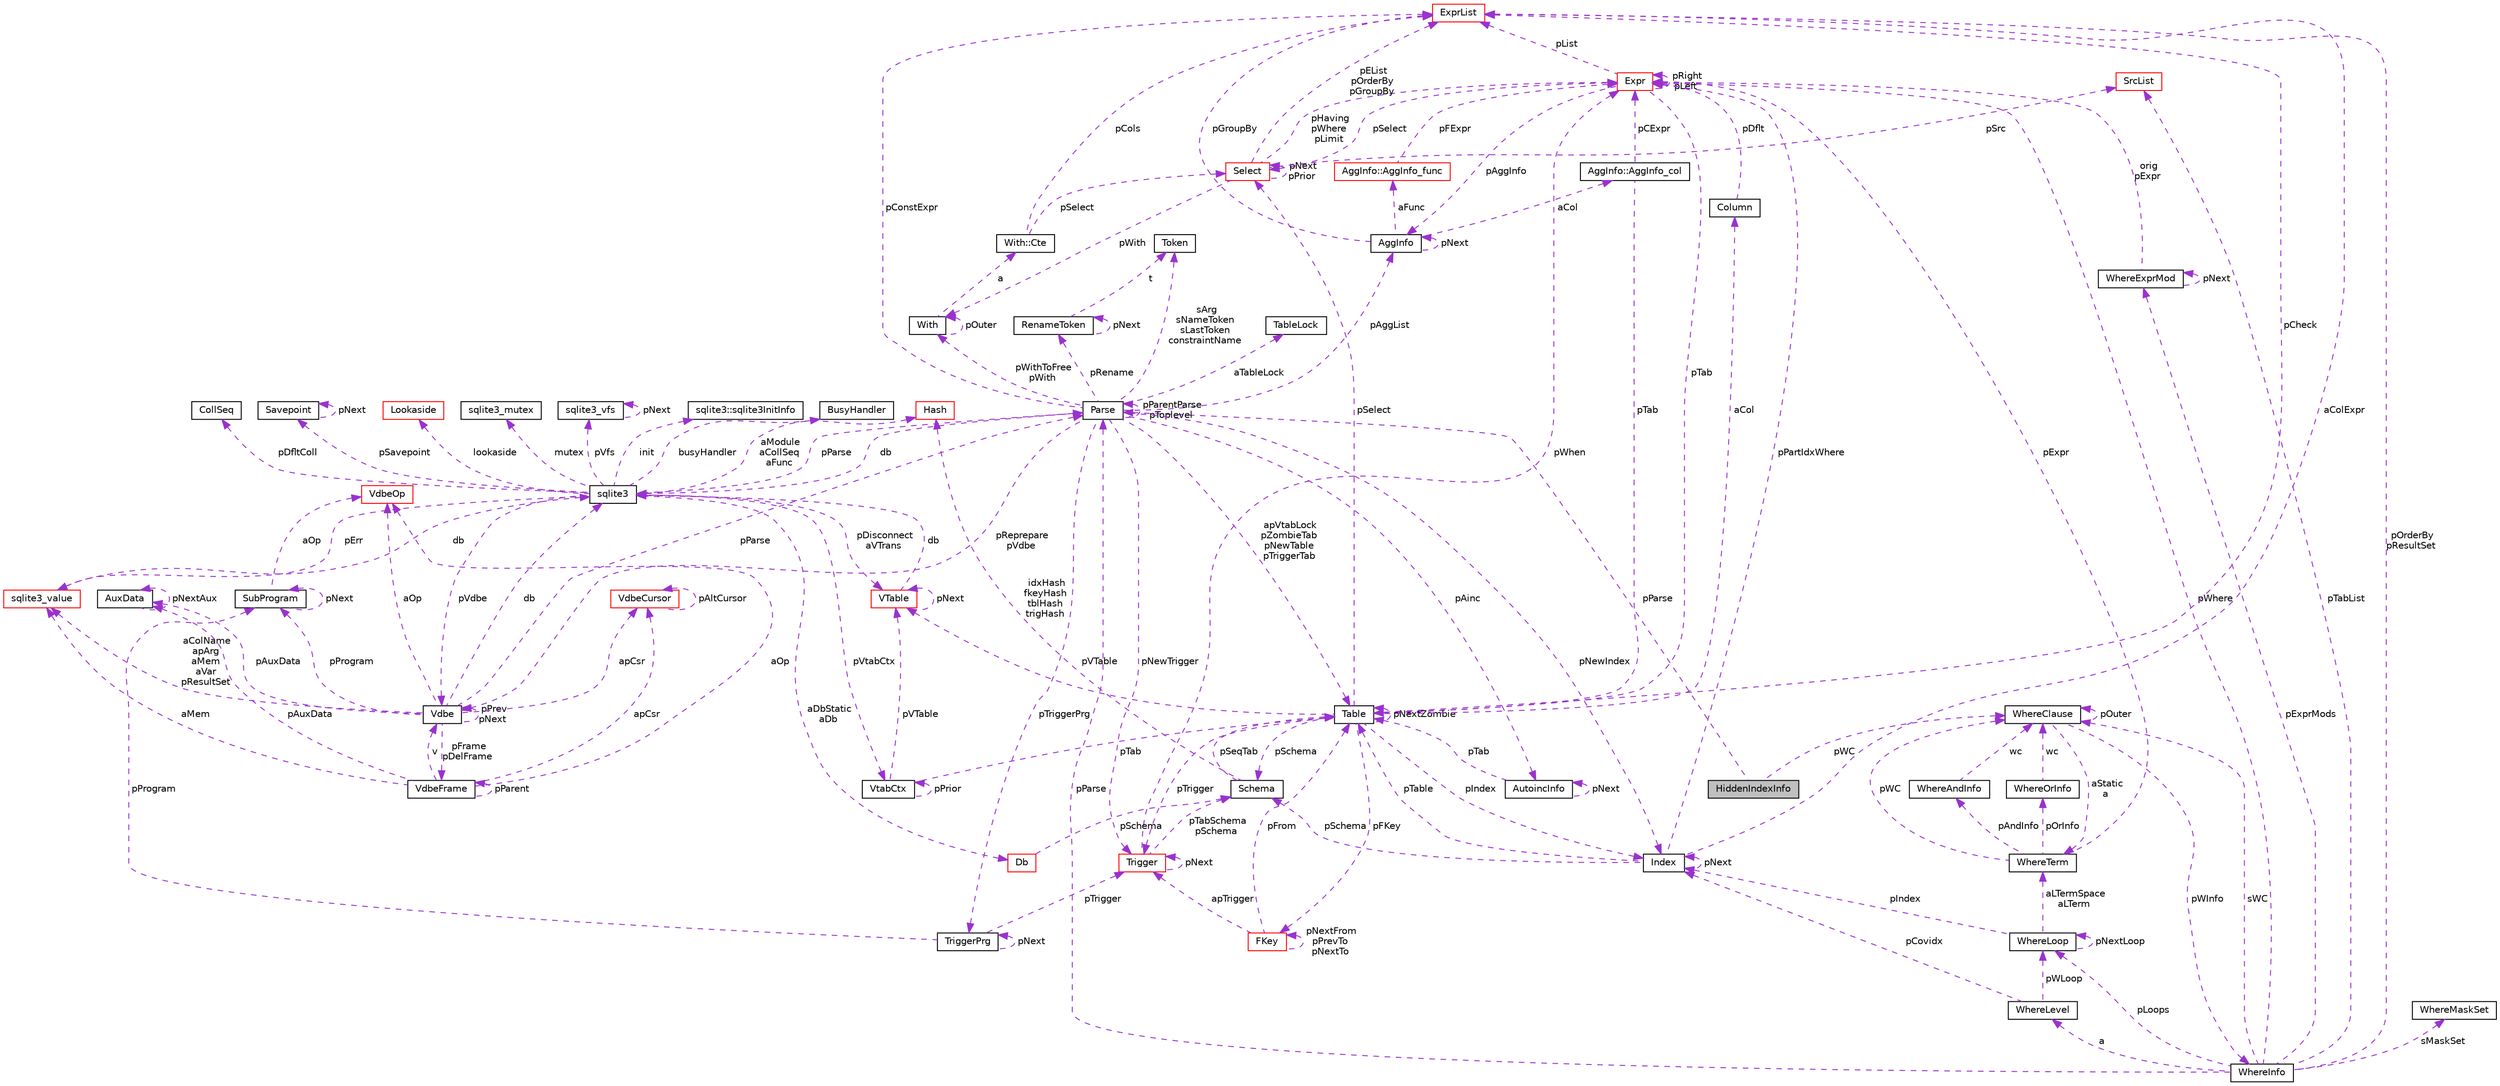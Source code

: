 digraph "HiddenIndexInfo"
{
 // LATEX_PDF_SIZE
  edge [fontname="Helvetica",fontsize="10",labelfontname="Helvetica",labelfontsize="10"];
  node [fontname="Helvetica",fontsize="10",shape=record];
  Node1 [label="HiddenIndexInfo",height=0.2,width=0.4,color="black", fillcolor="grey75", style="filled", fontcolor="black",tooltip=" "];
  Node2 -> Node1 [dir="back",color="darkorchid3",fontsize="10",style="dashed",label=" pWC" ,fontname="Helvetica"];
  Node2 [label="WhereClause",height=0.2,width=0.4,color="black", fillcolor="white", style="filled",URL="$structWhereClause.html",tooltip=" "];
  Node3 -> Node2 [dir="back",color="darkorchid3",fontsize="10",style="dashed",label=" aStatic\na" ,fontname="Helvetica"];
  Node3 [label="WhereTerm",height=0.2,width=0.4,color="black", fillcolor="white", style="filled",URL="$structWhereTerm.html",tooltip=" "];
  Node4 -> Node3 [dir="back",color="darkorchid3",fontsize="10",style="dashed",label=" pAndInfo" ,fontname="Helvetica"];
  Node4 [label="WhereAndInfo",height=0.2,width=0.4,color="black", fillcolor="white", style="filled",URL="$structWhereAndInfo.html",tooltip=" "];
  Node2 -> Node4 [dir="back",color="darkorchid3",fontsize="10",style="dashed",label=" wc" ,fontname="Helvetica"];
  Node5 -> Node3 [dir="back",color="darkorchid3",fontsize="10",style="dashed",label=" pOrInfo" ,fontname="Helvetica"];
  Node5 [label="WhereOrInfo",height=0.2,width=0.4,color="black", fillcolor="white", style="filled",URL="$structWhereOrInfo.html",tooltip=" "];
  Node2 -> Node5 [dir="back",color="darkorchid3",fontsize="10",style="dashed",label=" wc" ,fontname="Helvetica"];
  Node6 -> Node3 [dir="back",color="darkorchid3",fontsize="10",style="dashed",label=" pExpr" ,fontname="Helvetica"];
  Node6 [label="Expr",height=0.2,width=0.4,color="red", fillcolor="white", style="filled",URL="$structExpr.html",tooltip=" "];
  Node7 -> Node6 [dir="back",color="darkorchid3",fontsize="10",style="dashed",label=" pAggInfo" ,fontname="Helvetica"];
  Node7 [label="AggInfo",height=0.2,width=0.4,color="black", fillcolor="white", style="filled",URL="$structAggInfo.html",tooltip=" "];
  Node7 -> Node7 [dir="back",color="darkorchid3",fontsize="10",style="dashed",label=" pNext" ,fontname="Helvetica"];
  Node8 -> Node7 [dir="back",color="darkorchid3",fontsize="10",style="dashed",label=" aCol" ,fontname="Helvetica"];
  Node8 [label="AggInfo::AggInfo_col",height=0.2,width=0.4,color="black", fillcolor="white", style="filled",URL="$structAggInfo_1_1AggInfo__col.html",tooltip=" "];
  Node6 -> Node8 [dir="back",color="darkorchid3",fontsize="10",style="dashed",label=" pCExpr" ,fontname="Helvetica"];
  Node9 -> Node8 [dir="back",color="darkorchid3",fontsize="10",style="dashed",label=" pTab" ,fontname="Helvetica"];
  Node9 [label="Table",height=0.2,width=0.4,color="black", fillcolor="white", style="filled",URL="$structTable.html",tooltip=" "];
  Node10 -> Node9 [dir="back",color="darkorchid3",fontsize="10",style="dashed",label=" pSchema" ,fontname="Helvetica"];
  Node10 [label="Schema",height=0.2,width=0.4,color="black", fillcolor="white", style="filled",URL="$structSchema.html",tooltip=" "];
  Node9 -> Node10 [dir="back",color="darkorchid3",fontsize="10",style="dashed",label=" pSeqTab" ,fontname="Helvetica"];
  Node11 -> Node10 [dir="back",color="darkorchid3",fontsize="10",style="dashed",label=" idxHash\nfkeyHash\ntblHash\ntrigHash" ,fontname="Helvetica"];
  Node11 [label="Hash",height=0.2,width=0.4,color="red", fillcolor="white", style="filled",URL="$structHash.html",tooltip=" "];
  Node14 -> Node9 [dir="back",color="darkorchid3",fontsize="10",style="dashed",label=" aCol" ,fontname="Helvetica"];
  Node14 [label="Column",height=0.2,width=0.4,color="black", fillcolor="white", style="filled",URL="$structColumn.html",tooltip=" "];
  Node6 -> Node14 [dir="back",color="darkorchid3",fontsize="10",style="dashed",label=" pDflt" ,fontname="Helvetica"];
  Node15 -> Node9 [dir="back",color="darkorchid3",fontsize="10",style="dashed",label=" pFKey" ,fontname="Helvetica"];
  Node15 [label="FKey",height=0.2,width=0.4,color="red", fillcolor="white", style="filled",URL="$structFKey.html",tooltip=" "];
  Node15 -> Node15 [dir="back",color="darkorchid3",fontsize="10",style="dashed",label=" pNextFrom\npPrevTo\npNextTo" ,fontname="Helvetica"];
  Node9 -> Node15 [dir="back",color="darkorchid3",fontsize="10",style="dashed",label=" pFrom" ,fontname="Helvetica"];
  Node17 -> Node15 [dir="back",color="darkorchid3",fontsize="10",style="dashed",label=" apTrigger" ,fontname="Helvetica"];
  Node17 [label="Trigger",height=0.2,width=0.4,color="red", fillcolor="white", style="filled",URL="$structTrigger.html",tooltip=" "];
  Node10 -> Node17 [dir="back",color="darkorchid3",fontsize="10",style="dashed",label=" pTabSchema\npSchema" ,fontname="Helvetica"];
  Node6 -> Node17 [dir="back",color="darkorchid3",fontsize="10",style="dashed",label=" pWhen" ,fontname="Helvetica"];
  Node17 -> Node17 [dir="back",color="darkorchid3",fontsize="10",style="dashed",label=" pNext" ,fontname="Helvetica"];
  Node33 -> Node9 [dir="back",color="darkorchid3",fontsize="10",style="dashed",label=" pVTable" ,fontname="Helvetica"];
  Node33 [label="VTable",height=0.2,width=0.4,color="red", fillcolor="white", style="filled",URL="$structVTable.html",tooltip=" "];
  Node34 -> Node33 [dir="back",color="darkorchid3",fontsize="10",style="dashed",label=" db" ,fontname="Helvetica"];
  Node34 [label="sqlite3",height=0.2,width=0.4,color="black", fillcolor="white", style="filled",URL="$structsqlite3.html",tooltip=" "];
  Node35 -> Node34 [dir="back",color="darkorchid3",fontsize="10",style="dashed",label=" pVdbe" ,fontname="Helvetica"];
  Node35 [label="Vdbe",height=0.2,width=0.4,color="black", fillcolor="white", style="filled",URL="$structVdbe.html",tooltip=" "];
  Node35 -> Node35 [dir="back",color="darkorchid3",fontsize="10",style="dashed",label=" pPrev\npNext" ,fontname="Helvetica"];
  Node34 -> Node35 [dir="back",color="darkorchid3",fontsize="10",style="dashed",label=" db" ,fontname="Helvetica"];
  Node36 -> Node35 [dir="back",color="darkorchid3",fontsize="10",style="dashed",label=" aColName\napArg\naMem\naVar\npResultSet" ,fontname="Helvetica"];
  Node36 [label="sqlite3_value",height=0.2,width=0.4,color="red", fillcolor="white", style="filled",URL="$structsqlite3__value.html",tooltip=" "];
  Node34 -> Node36 [dir="back",color="darkorchid3",fontsize="10",style="dashed",label=" db" ,fontname="Helvetica"];
  Node38 -> Node35 [dir="back",color="darkorchid3",fontsize="10",style="dashed",label=" pFrame\npDelFrame" ,fontname="Helvetica"];
  Node38 [label="VdbeFrame",height=0.2,width=0.4,color="black", fillcolor="white", style="filled",URL="$structVdbeFrame.html",tooltip=" "];
  Node35 -> Node38 [dir="back",color="darkorchid3",fontsize="10",style="dashed",label=" v" ,fontname="Helvetica"];
  Node36 -> Node38 [dir="back",color="darkorchid3",fontsize="10",style="dashed",label=" aMem" ,fontname="Helvetica"];
  Node38 -> Node38 [dir="back",color="darkorchid3",fontsize="10",style="dashed",label=" pParent" ,fontname="Helvetica"];
  Node39 -> Node38 [dir="back",color="darkorchid3",fontsize="10",style="dashed",label=" pAuxData" ,fontname="Helvetica"];
  Node39 [label="AuxData",height=0.2,width=0.4,color="black", fillcolor="white", style="filled",URL="$structAuxData.html",tooltip=" "];
  Node39 -> Node39 [dir="back",color="darkorchid3",fontsize="10",style="dashed",label=" pNextAux" ,fontname="Helvetica"];
  Node40 -> Node38 [dir="back",color="darkorchid3",fontsize="10",style="dashed",label=" apCsr" ,fontname="Helvetica"];
  Node40 [label="VdbeCursor",height=0.2,width=0.4,color="red", fillcolor="white", style="filled",URL="$structVdbeCursor.html",tooltip=" "];
  Node40 -> Node40 [dir="back",color="darkorchid3",fontsize="10",style="dashed",label=" pAltCursor" ,fontname="Helvetica"];
  Node75 -> Node38 [dir="back",color="darkorchid3",fontsize="10",style="dashed",label=" aOp" ,fontname="Helvetica"];
  Node75 [label="VdbeOp",height=0.2,width=0.4,color="red", fillcolor="white", style="filled",URL="$structVdbeOp.html",tooltip=" "];
  Node39 -> Node35 [dir="back",color="darkorchid3",fontsize="10",style="dashed",label=" pAuxData" ,fontname="Helvetica"];
  Node77 -> Node35 [dir="back",color="darkorchid3",fontsize="10",style="dashed",label=" pProgram" ,fontname="Helvetica"];
  Node77 [label="SubProgram",height=0.2,width=0.4,color="black", fillcolor="white", style="filled",URL="$structSubProgram.html",tooltip=" "];
  Node77 -> Node77 [dir="back",color="darkorchid3",fontsize="10",style="dashed",label=" pNext" ,fontname="Helvetica"];
  Node75 -> Node77 [dir="back",color="darkorchid3",fontsize="10",style="dashed",label=" aOp" ,fontname="Helvetica"];
  Node40 -> Node35 [dir="back",color="darkorchid3",fontsize="10",style="dashed",label=" apCsr" ,fontname="Helvetica"];
  Node79 -> Node35 [dir="back",color="darkorchid3",fontsize="10",style="dashed",label=" pParse" ,fontname="Helvetica"];
  Node79 [label="Parse",height=0.2,width=0.4,color="black", fillcolor="white", style="filled",URL="$structParse.html",tooltip=" "];
  Node7 -> Node79 [dir="back",color="darkorchid3",fontsize="10",style="dashed",label=" pAggList" ,fontname="Helvetica"];
  Node35 -> Node79 [dir="back",color="darkorchid3",fontsize="10",style="dashed",label=" pReprepare\npVdbe" ,fontname="Helvetica"];
  Node34 -> Node79 [dir="back",color="darkorchid3",fontsize="10",style="dashed",label=" db" ,fontname="Helvetica"];
  Node80 -> Node79 [dir="back",color="darkorchid3",fontsize="10",style="dashed",label=" aTableLock" ,fontname="Helvetica"];
  Node80 [label="TableLock",height=0.2,width=0.4,color="black", fillcolor="white", style="filled",URL="$structTableLock.html",tooltip=" "];
  Node81 -> Node79 [dir="back",color="darkorchid3",fontsize="10",style="dashed",label=" sArg\nsNameToken\nsLastToken\nconstraintName" ,fontname="Helvetica"];
  Node81 [label="Token",height=0.2,width=0.4,color="black", fillcolor="white", style="filled",URL="$structToken.html",tooltip=" "];
  Node22 -> Node79 [dir="back",color="darkorchid3",fontsize="10",style="dashed",label=" pWithToFree\npWith" ,fontname="Helvetica"];
  Node22 [label="With",height=0.2,width=0.4,color="black", fillcolor="white", style="filled",URL="$structWith.html",tooltip=" "];
  Node23 -> Node22 [dir="back",color="darkorchid3",fontsize="10",style="dashed",label=" a" ,fontname="Helvetica"];
  Node23 [label="With::Cte",height=0.2,width=0.4,color="black", fillcolor="white", style="filled",URL="$structWith_1_1Cte.html",tooltip=" "];
  Node21 -> Node23 [dir="back",color="darkorchid3",fontsize="10",style="dashed",label=" pSelect" ,fontname="Helvetica"];
  Node21 [label="Select",height=0.2,width=0.4,color="red", fillcolor="white", style="filled",URL="$structSelect.html",tooltip=" "];
  Node6 -> Node21 [dir="back",color="darkorchid3",fontsize="10",style="dashed",label=" pHaving\npWhere\npLimit" ,fontname="Helvetica"];
  Node22 -> Node21 [dir="back",color="darkorchid3",fontsize="10",style="dashed",label=" pWith" ,fontname="Helvetica"];
  Node21 -> Node21 [dir="back",color="darkorchid3",fontsize="10",style="dashed",label=" pNext\npPrior" ,fontname="Helvetica"];
  Node26 -> Node21 [dir="back",color="darkorchid3",fontsize="10",style="dashed",label=" pSrc" ,fontname="Helvetica"];
  Node26 [label="SrcList",height=0.2,width=0.4,color="red", fillcolor="white", style="filled",URL="$structSrcList.html",tooltip=" "];
  Node24 -> Node21 [dir="back",color="darkorchid3",fontsize="10",style="dashed",label=" pEList\npOrderBy\npGroupBy" ,fontname="Helvetica"];
  Node24 [label="ExprList",height=0.2,width=0.4,color="red", fillcolor="white", style="filled",URL="$structExprList.html",tooltip=" "];
  Node24 -> Node23 [dir="back",color="darkorchid3",fontsize="10",style="dashed",label=" pCols" ,fontname="Helvetica"];
  Node22 -> Node22 [dir="back",color="darkorchid3",fontsize="10",style="dashed",label=" pOuter" ,fontname="Helvetica"];
  Node9 -> Node79 [dir="back",color="darkorchid3",fontsize="10",style="dashed",label=" apVtabLock\npZombieTab\npNewTable\npTriggerTab" ,fontname="Helvetica"];
  Node17 -> Node79 [dir="back",color="darkorchid3",fontsize="10",style="dashed",label=" pNewTrigger" ,fontname="Helvetica"];
  Node82 -> Node79 [dir="back",color="darkorchid3",fontsize="10",style="dashed",label=" pTriggerPrg" ,fontname="Helvetica"];
  Node82 [label="TriggerPrg",height=0.2,width=0.4,color="black", fillcolor="white", style="filled",URL="$structTriggerPrg.html",tooltip=" "];
  Node77 -> Node82 [dir="back",color="darkorchid3",fontsize="10",style="dashed",label=" pProgram" ,fontname="Helvetica"];
  Node17 -> Node82 [dir="back",color="darkorchid3",fontsize="10",style="dashed",label=" pTrigger" ,fontname="Helvetica"];
  Node82 -> Node82 [dir="back",color="darkorchid3",fontsize="10",style="dashed",label=" pNext" ,fontname="Helvetica"];
  Node83 -> Node79 [dir="back",color="darkorchid3",fontsize="10",style="dashed",label=" pRename" ,fontname="Helvetica"];
  Node83 [label="RenameToken",height=0.2,width=0.4,color="black", fillcolor="white", style="filled",URL="$structRenameToken.html",tooltip=" "];
  Node81 -> Node83 [dir="back",color="darkorchid3",fontsize="10",style="dashed",label=" t" ,fontname="Helvetica"];
  Node83 -> Node83 [dir="back",color="darkorchid3",fontsize="10",style="dashed",label=" pNext" ,fontname="Helvetica"];
  Node28 -> Node79 [dir="back",color="darkorchid3",fontsize="10",style="dashed",label=" pNewIndex" ,fontname="Helvetica"];
  Node28 [label="Index",height=0.2,width=0.4,color="black", fillcolor="white", style="filled",URL="$structIndex.html",tooltip=" "];
  Node10 -> Node28 [dir="back",color="darkorchid3",fontsize="10",style="dashed",label=" pSchema" ,fontname="Helvetica"];
  Node6 -> Node28 [dir="back",color="darkorchid3",fontsize="10",style="dashed",label=" pPartIdxWhere" ,fontname="Helvetica"];
  Node9 -> Node28 [dir="back",color="darkorchid3",fontsize="10",style="dashed",label=" pTable" ,fontname="Helvetica"];
  Node24 -> Node28 [dir="back",color="darkorchid3",fontsize="10",style="dashed",label=" aColExpr" ,fontname="Helvetica"];
  Node28 -> Node28 [dir="back",color="darkorchid3",fontsize="10",style="dashed",label=" pNext" ,fontname="Helvetica"];
  Node84 -> Node79 [dir="back",color="darkorchid3",fontsize="10",style="dashed",label=" pAinc" ,fontname="Helvetica"];
  Node84 [label="AutoincInfo",height=0.2,width=0.4,color="black", fillcolor="white", style="filled",URL="$structAutoincInfo.html",tooltip=" "];
  Node9 -> Node84 [dir="back",color="darkorchid3",fontsize="10",style="dashed",label=" pTab" ,fontname="Helvetica"];
  Node84 -> Node84 [dir="back",color="darkorchid3",fontsize="10",style="dashed",label=" pNext" ,fontname="Helvetica"];
  Node24 -> Node79 [dir="back",color="darkorchid3",fontsize="10",style="dashed",label=" pConstExpr" ,fontname="Helvetica"];
  Node79 -> Node79 [dir="back",color="darkorchid3",fontsize="10",style="dashed",label=" pParentParse\npToplevel" ,fontname="Helvetica"];
  Node75 -> Node35 [dir="back",color="darkorchid3",fontsize="10",style="dashed",label=" aOp" ,fontname="Helvetica"];
  Node85 -> Node34 [dir="back",color="darkorchid3",fontsize="10",style="dashed",label=" pSavepoint" ,fontname="Helvetica"];
  Node85 [label="Savepoint",height=0.2,width=0.4,color="black", fillcolor="white", style="filled",URL="$structSavepoint.html",tooltip=" "];
  Node85 -> Node85 [dir="back",color="darkorchid3",fontsize="10",style="dashed",label=" pNext" ,fontname="Helvetica"];
  Node86 -> Node34 [dir="back",color="darkorchid3",fontsize="10",style="dashed",label=" lookaside" ,fontname="Helvetica"];
  Node86 [label="Lookaside",height=0.2,width=0.4,color="red", fillcolor="white", style="filled",URL="$structLookaside.html",tooltip=" "];
  Node36 -> Node34 [dir="back",color="darkorchid3",fontsize="10",style="dashed",label=" pErr" ,fontname="Helvetica"];
  Node45 -> Node34 [dir="back",color="darkorchid3",fontsize="10",style="dashed",label=" mutex" ,fontname="Helvetica"];
  Node45 [label="sqlite3_mutex",height=0.2,width=0.4,color="black", fillcolor="white", style="filled",URL="$structsqlite3__mutex.html",tooltip=" "];
  Node56 -> Node34 [dir="back",color="darkorchid3",fontsize="10",style="dashed",label=" pVfs" ,fontname="Helvetica"];
  Node56 [label="sqlite3_vfs",height=0.2,width=0.4,color="black", fillcolor="white", style="filled",URL="$structsqlite3__vfs.html",tooltip=" "];
  Node56 -> Node56 [dir="back",color="darkorchid3",fontsize="10",style="dashed",label=" pNext" ,fontname="Helvetica"];
  Node88 -> Node34 [dir="back",color="darkorchid3",fontsize="10",style="dashed",label=" init" ,fontname="Helvetica"];
  Node88 [label="sqlite3::sqlite3InitInfo",height=0.2,width=0.4,color="black", fillcolor="white", style="filled",URL="$structsqlite3_1_1sqlite3InitInfo.html",tooltip=" "];
  Node89 -> Node34 [dir="back",color="darkorchid3",fontsize="10",style="dashed",label=" busyHandler" ,fontname="Helvetica"];
  Node89 [label="BusyHandler",height=0.2,width=0.4,color="black", fillcolor="white", style="filled",URL="$structBusyHandler.html",tooltip=" "];
  Node90 -> Node34 [dir="back",color="darkorchid3",fontsize="10",style="dashed",label=" pVtabCtx" ,fontname="Helvetica"];
  Node90 [label="VtabCtx",height=0.2,width=0.4,color="black", fillcolor="white", style="filled",URL="$structVtabCtx.html",tooltip=" "];
  Node90 -> Node90 [dir="back",color="darkorchid3",fontsize="10",style="dashed",label=" pPrior" ,fontname="Helvetica"];
  Node33 -> Node90 [dir="back",color="darkorchid3",fontsize="10",style="dashed",label=" pVTable" ,fontname="Helvetica"];
  Node9 -> Node90 [dir="back",color="darkorchid3",fontsize="10",style="dashed",label=" pTab" ,fontname="Helvetica"];
  Node61 -> Node34 [dir="back",color="darkorchid3",fontsize="10",style="dashed",label=" pDfltColl" ,fontname="Helvetica"];
  Node61 [label="CollSeq",height=0.2,width=0.4,color="black", fillcolor="white", style="filled",URL="$structCollSeq.html",tooltip=" "];
  Node33 -> Node34 [dir="back",color="darkorchid3",fontsize="10",style="dashed",label=" pDisconnect\naVTrans" ,fontname="Helvetica"];
  Node91 -> Node34 [dir="back",color="darkorchid3",fontsize="10",style="dashed",label=" aDbStatic\naDb" ,fontname="Helvetica"];
  Node91 [label="Db",height=0.2,width=0.4,color="red", fillcolor="white", style="filled",URL="$structDb.html",tooltip=" "];
  Node10 -> Node91 [dir="back",color="darkorchid3",fontsize="10",style="dashed",label=" pSchema" ,fontname="Helvetica"];
  Node11 -> Node34 [dir="back",color="darkorchid3",fontsize="10",style="dashed",label=" aModule\naCollSeq\naFunc" ,fontname="Helvetica"];
  Node79 -> Node34 [dir="back",color="darkorchid3",fontsize="10",style="dashed",label=" pParse" ,fontname="Helvetica"];
  Node33 -> Node33 [dir="back",color="darkorchid3",fontsize="10",style="dashed",label=" pNext" ,fontname="Helvetica"];
  Node9 -> Node9 [dir="back",color="darkorchid3",fontsize="10",style="dashed",label=" pNextZombie" ,fontname="Helvetica"];
  Node17 -> Node9 [dir="back",color="darkorchid3",fontsize="10",style="dashed",label=" pTrigger" ,fontname="Helvetica"];
  Node21 -> Node9 [dir="back",color="darkorchid3",fontsize="10",style="dashed",label=" pSelect" ,fontname="Helvetica"];
  Node24 -> Node9 [dir="back",color="darkorchid3",fontsize="10",style="dashed",label=" pCheck" ,fontname="Helvetica"];
  Node28 -> Node9 [dir="back",color="darkorchid3",fontsize="10",style="dashed",label=" pIndex" ,fontname="Helvetica"];
  Node93 -> Node7 [dir="back",color="darkorchid3",fontsize="10",style="dashed",label=" aFunc" ,fontname="Helvetica"];
  Node93 [label="AggInfo::AggInfo_func",height=0.2,width=0.4,color="red", fillcolor="white", style="filled",URL="$structAggInfo_1_1AggInfo__func.html",tooltip=" "];
  Node6 -> Node93 [dir="back",color="darkorchid3",fontsize="10",style="dashed",label=" pFExpr" ,fontname="Helvetica"];
  Node24 -> Node7 [dir="back",color="darkorchid3",fontsize="10",style="dashed",label=" pGroupBy" ,fontname="Helvetica"];
  Node6 -> Node6 [dir="back",color="darkorchid3",fontsize="10",style="dashed",label=" pRight\npLeft" ,fontname="Helvetica"];
  Node9 -> Node6 [dir="back",color="darkorchid3",fontsize="10",style="dashed",label=" pTab" ,fontname="Helvetica"];
  Node21 -> Node6 [dir="back",color="darkorchid3",fontsize="10",style="dashed",label=" pSelect" ,fontname="Helvetica"];
  Node24 -> Node6 [dir="back",color="darkorchid3",fontsize="10",style="dashed",label=" pList" ,fontname="Helvetica"];
  Node2 -> Node3 [dir="back",color="darkorchid3",fontsize="10",style="dashed",label=" pWC" ,fontname="Helvetica"];
  Node94 -> Node2 [dir="back",color="darkorchid3",fontsize="10",style="dashed",label=" pWInfo" ,fontname="Helvetica"];
  Node94 [label="WhereInfo",height=0.2,width=0.4,color="black", fillcolor="white", style="filled",URL="$structWhereInfo.html",tooltip=" "];
  Node6 -> Node94 [dir="back",color="darkorchid3",fontsize="10",style="dashed",label=" pWhere" ,fontname="Helvetica"];
  Node95 -> Node94 [dir="back",color="darkorchid3",fontsize="10",style="dashed",label=" pLoops" ,fontname="Helvetica"];
  Node95 [label="WhereLoop",height=0.2,width=0.4,color="black", fillcolor="white", style="filled",URL="$structWhereLoop.html",tooltip=" "];
  Node95 -> Node95 [dir="back",color="darkorchid3",fontsize="10",style="dashed",label=" pNextLoop" ,fontname="Helvetica"];
  Node3 -> Node95 [dir="back",color="darkorchid3",fontsize="10",style="dashed",label=" aLTermSpace\naLTerm" ,fontname="Helvetica"];
  Node28 -> Node95 [dir="back",color="darkorchid3",fontsize="10",style="dashed",label=" pIndex" ,fontname="Helvetica"];
  Node2 -> Node94 [dir="back",color="darkorchid3",fontsize="10",style="dashed",label=" sWC" ,fontname="Helvetica"];
  Node96 -> Node94 [dir="back",color="darkorchid3",fontsize="10",style="dashed",label=" pExprMods" ,fontname="Helvetica"];
  Node96 [label="WhereExprMod",height=0.2,width=0.4,color="black", fillcolor="white", style="filled",URL="$structWhereExprMod.html",tooltip=" "];
  Node6 -> Node96 [dir="back",color="darkorchid3",fontsize="10",style="dashed",label=" orig\npExpr" ,fontname="Helvetica"];
  Node96 -> Node96 [dir="back",color="darkorchid3",fontsize="10",style="dashed",label=" pNext" ,fontname="Helvetica"];
  Node97 -> Node94 [dir="back",color="darkorchid3",fontsize="10",style="dashed",label=" a" ,fontname="Helvetica"];
  Node97 [label="WhereLevel",height=0.2,width=0.4,color="black", fillcolor="white", style="filled",URL="$structWhereLevel.html",tooltip=" "];
  Node95 -> Node97 [dir="back",color="darkorchid3",fontsize="10",style="dashed",label=" pWLoop" ,fontname="Helvetica"];
  Node28 -> Node97 [dir="back",color="darkorchid3",fontsize="10",style="dashed",label=" pCovidx" ,fontname="Helvetica"];
  Node98 -> Node94 [dir="back",color="darkorchid3",fontsize="10",style="dashed",label=" sMaskSet" ,fontname="Helvetica"];
  Node98 [label="WhereMaskSet",height=0.2,width=0.4,color="black", fillcolor="white", style="filled",URL="$structWhereMaskSet.html",tooltip=" "];
  Node26 -> Node94 [dir="back",color="darkorchid3",fontsize="10",style="dashed",label=" pTabList" ,fontname="Helvetica"];
  Node24 -> Node94 [dir="back",color="darkorchid3",fontsize="10",style="dashed",label=" pOrderBy\npResultSet" ,fontname="Helvetica"];
  Node79 -> Node94 [dir="back",color="darkorchid3",fontsize="10",style="dashed",label=" pParse" ,fontname="Helvetica"];
  Node2 -> Node2 [dir="back",color="darkorchid3",fontsize="10",style="dashed",label=" pOuter" ,fontname="Helvetica"];
  Node79 -> Node1 [dir="back",color="darkorchid3",fontsize="10",style="dashed",label=" pParse" ,fontname="Helvetica"];
}
